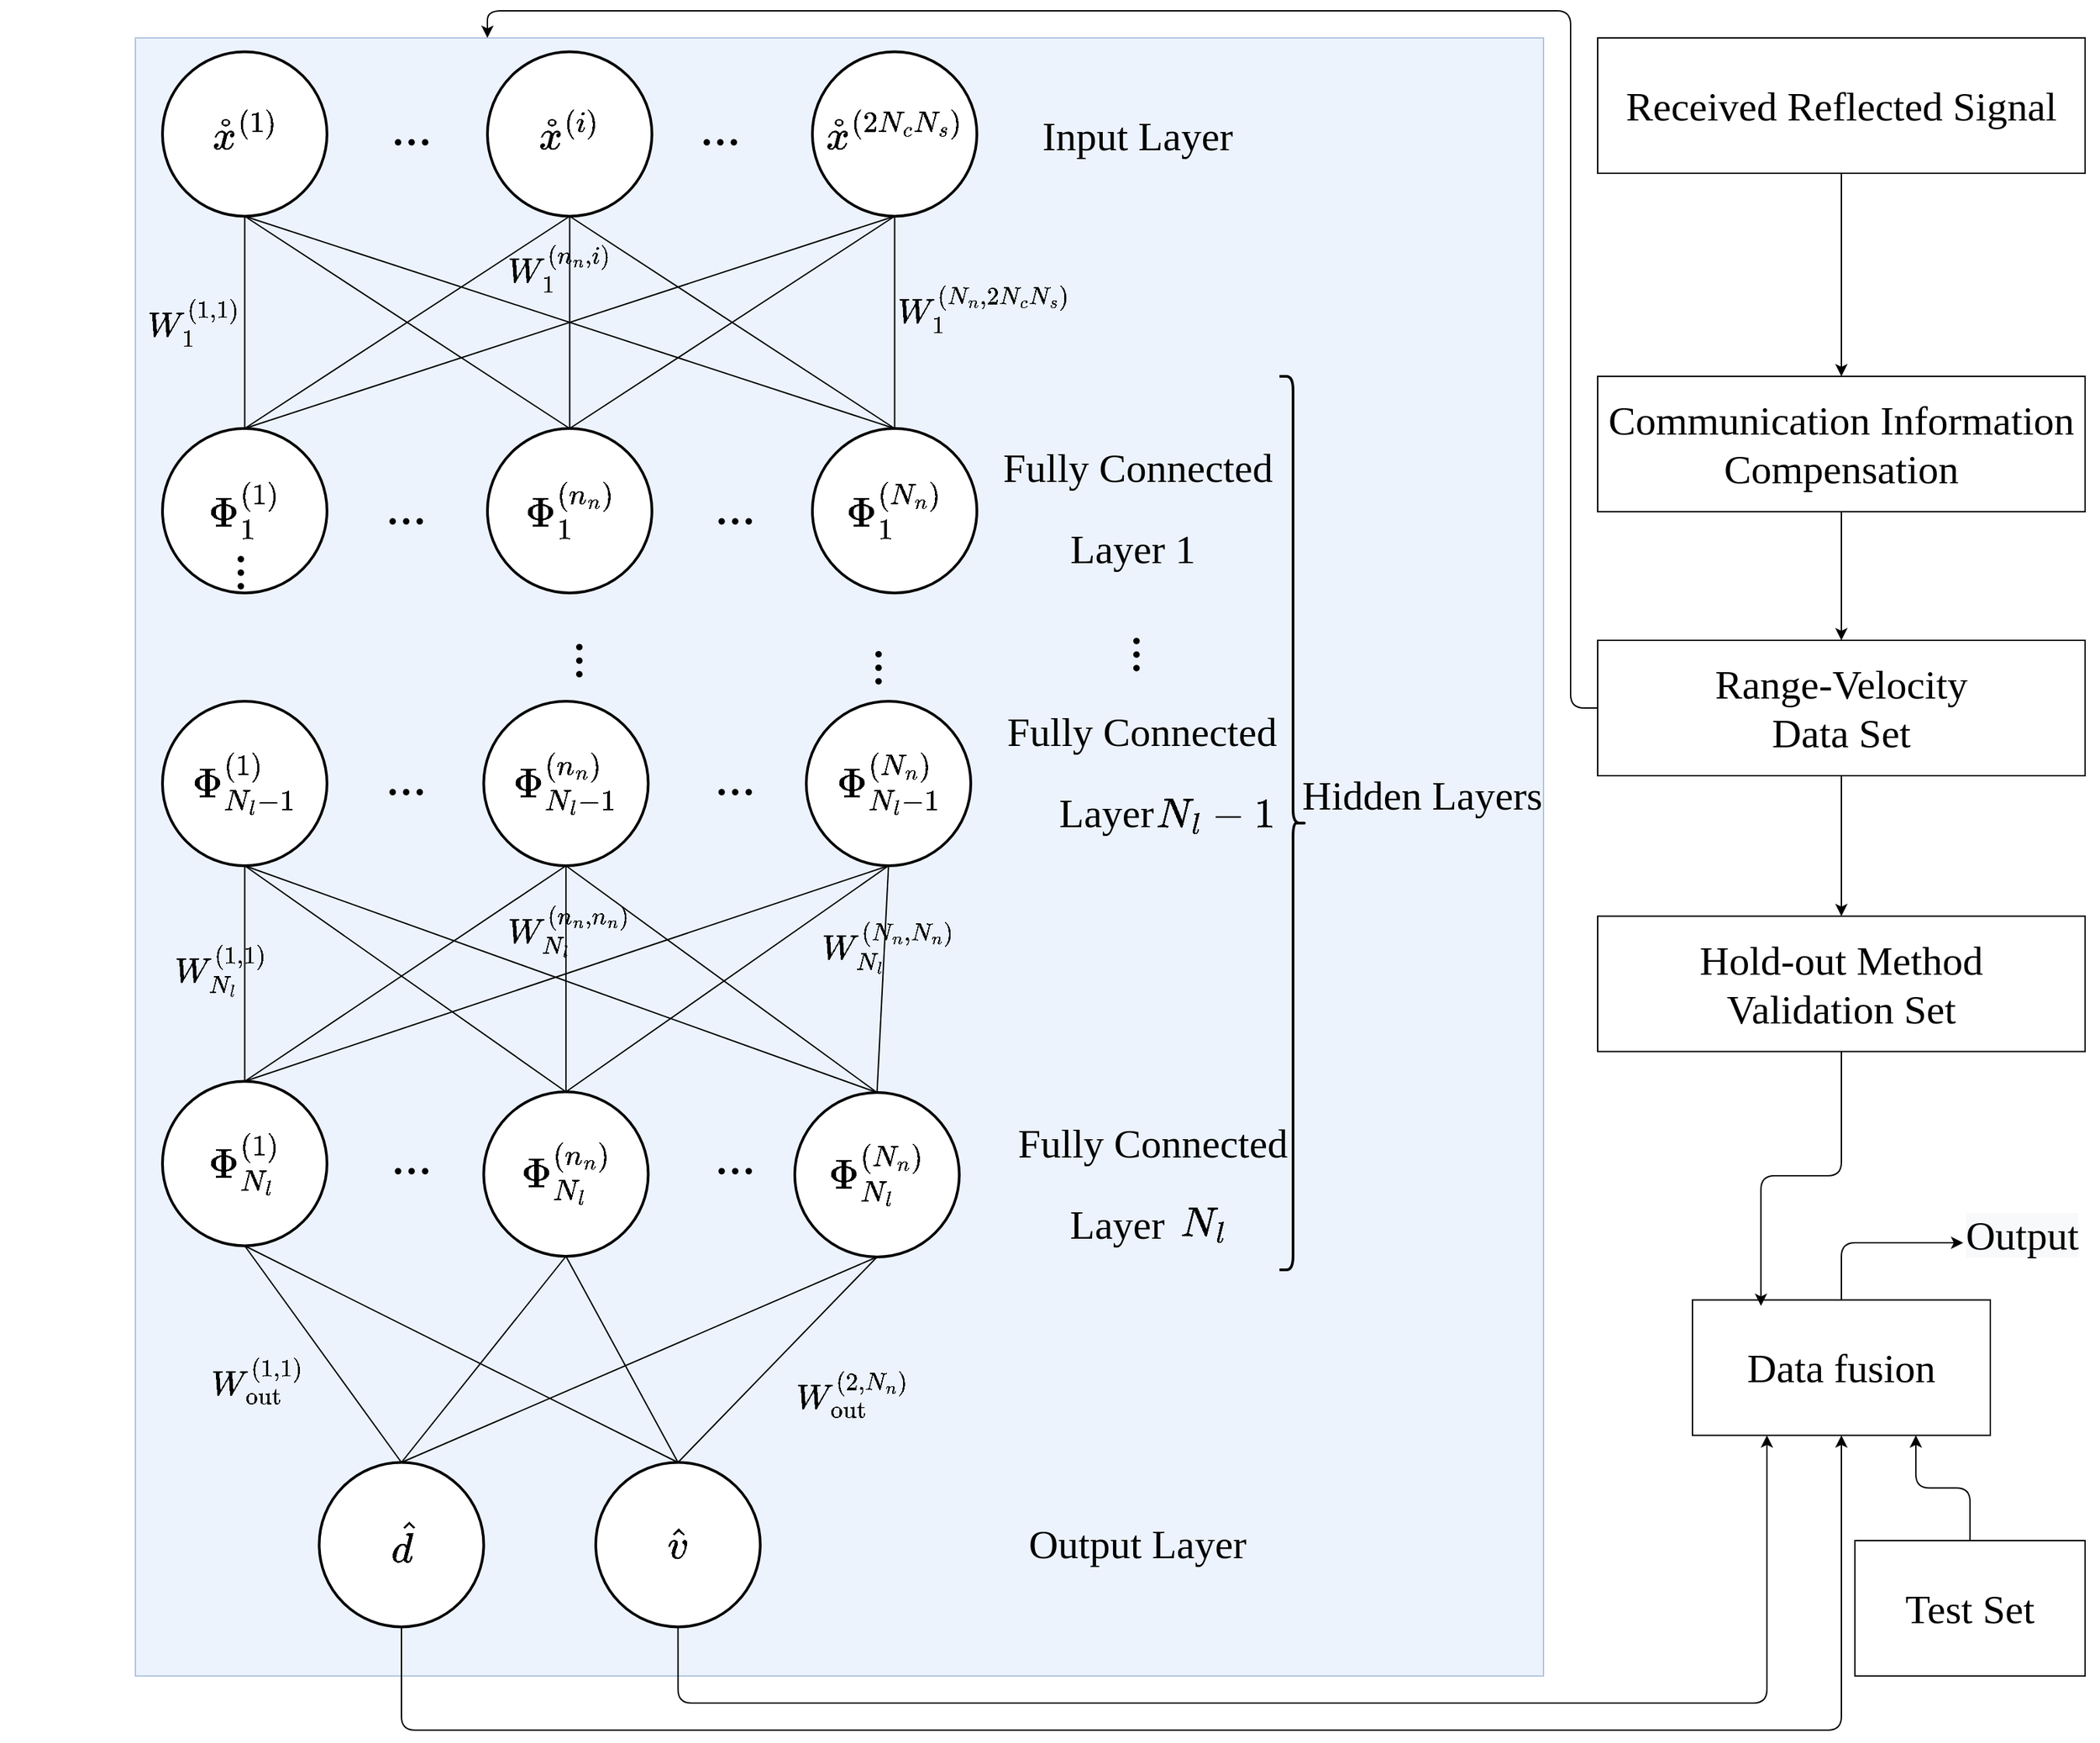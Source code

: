 <mxfile version="20.8.21" type="github"><diagram id="Nr91gBnzZNPVa7OQCYuw" name="第 1 页"><mxGraphModel dx="2608" dy="576" grid="1" gridSize="10" guides="1" tooltips="1" connect="1" arrows="1" fold="1" page="1" pageScale="1" pageWidth="827" pageHeight="1169" math="1" shadow="0"><root><mxCell id="0"/><mxCell id="1" parent="0"/><mxCell id="OwIFoiRJL9QfCj11o62w-57" value="" style="rounded=0;whiteSpace=wrap;html=1;fontFamily=Times New Roman;fontSize=30;fillColor=#dae8fc;strokeColor=#6c8ebf;opacity=50;" parent="1" vertex="1"><mxGeometry x="-960" y="390" width="1040" height="1210" as="geometry"/></mxCell><mxCell id="M2UcmTgwvu7eOfn9CfLt-80" style="edgeStyle=orthogonalEdgeStyle;rounded=1;orthogonalLoop=1;jettySize=auto;html=1;exitX=0.5;exitY=1;exitDx=0;exitDy=0;entryX=0.5;entryY=0;entryDx=0;entryDy=0;fontFamily=Times New Roman;fontSize=30;endArrow=classic;endFill=1;" parent="1" source="OwIFoiRJL9QfCj11o62w-5" target="OwIFoiRJL9QfCj11o62w-6" edge="1"><mxGeometry relative="1" as="geometry"/></mxCell><mxCell id="OwIFoiRJL9QfCj11o62w-5" value="&lt;font style=&quot;font-size: 30px;&quot;&gt;Received Reflected Signal&lt;/font&gt;" style="rounded=0;whiteSpace=wrap;html=1;fontFamily=Times New Roman;fontSize=24;" parent="1" vertex="1"><mxGeometry x="120" y="390" width="360" height="100" as="geometry"/></mxCell><mxCell id="M2UcmTgwvu7eOfn9CfLt-79" style="edgeStyle=orthogonalEdgeStyle;rounded=1;orthogonalLoop=1;jettySize=auto;html=1;exitX=0.5;exitY=1;exitDx=0;exitDy=0;entryX=0.5;entryY=0;entryDx=0;entryDy=0;fontFamily=Times New Roman;fontSize=30;endArrow=classic;endFill=1;" parent="1" source="OwIFoiRJL9QfCj11o62w-6" target="OwIFoiRJL9QfCj11o62w-74" edge="1"><mxGeometry relative="1" as="geometry"/></mxCell><mxCell id="OwIFoiRJL9QfCj11o62w-6" value="&lt;font style=&quot;font-size: 30px;&quot;&gt;Communication Information Compensation&lt;/font&gt;" style="rounded=0;whiteSpace=wrap;html=1;fontFamily=Times New Roman;fontSize=24;" parent="1" vertex="1"><mxGeometry x="120" y="640" width="360" height="100" as="geometry"/></mxCell><mxCell id="M2UcmTgwvu7eOfn9CfLt-77" style="edgeStyle=orthogonalEdgeStyle;rounded=1;orthogonalLoop=1;jettySize=auto;html=1;exitX=0.5;exitY=0;exitDx=0;exitDy=0;entryX=0;entryY=0.5;entryDx=0;entryDy=0;fontFamily=Times New Roman;fontSize=30;endArrow=classic;endFill=1;" parent="1" source="OwIFoiRJL9QfCj11o62w-9" target="M2UcmTgwvu7eOfn9CfLt-67" edge="1"><mxGeometry relative="1" as="geometry"/></mxCell><mxCell id="OwIFoiRJL9QfCj11o62w-9" value="&lt;font style=&quot;font-size: 30px;&quot;&gt;Data fusion&lt;/font&gt;" style="rounded=0;whiteSpace=wrap;html=1;fontFamily=Times New Roman;fontSize=24;" parent="1" vertex="1"><mxGeometry x="190" y="1322.25" width="220" height="100" as="geometry"/></mxCell><mxCell id="OwIFoiRJL9QfCj11o62w-21" value="&lt;font style=&quot;font-size: 40px;&quot;&gt;...&lt;/font&gt;" style="text;html=1;strokeColor=none;fillColor=none;align=center;verticalAlign=middle;whiteSpace=wrap;rounded=0;fontFamily=Times New Roman;fontSize=30;movable=1;resizable=1;rotatable=1;deletable=1;editable=1;connectable=1;" parent="1" vertex="1"><mxGeometry x="-558" y="440" width="60" height="30" as="geometry"/></mxCell><mxCell id="OwIFoiRJL9QfCj11o62w-37" value="&lt;font style=&quot;font-size: 30px;&quot;&gt;Input Layer&amp;nbsp;&lt;/font&gt;" style="text;html=1;strokeColor=none;fillColor=none;align=center;verticalAlign=middle;whiteSpace=wrap;rounded=0;fontFamily=Times New Roman;fontSize=50;" parent="1" vertex="1"><mxGeometry x="-356.5" y="440" width="280" height="30" as="geometry"/></mxCell><mxCell id="M2UcmTgwvu7eOfn9CfLt-72" style="edgeStyle=none;rounded=0;orthogonalLoop=1;jettySize=auto;html=1;exitX=0.5;exitY=1;exitDx=0;exitDy=0;entryX=0.5;entryY=0;entryDx=0;entryDy=0;fontFamily=Times New Roman;fontSize=30;endArrow=classic;endFill=1;" parent="1" source="OwIFoiRJL9QfCj11o62w-74" target="OwIFoiRJL9QfCj11o62w-76" edge="1"><mxGeometry relative="1" as="geometry"/></mxCell><mxCell id="M2UcmTgwvu7eOfn9CfLt-78" style="edgeStyle=orthogonalEdgeStyle;rounded=1;orthogonalLoop=1;jettySize=auto;html=1;exitX=0;exitY=0.5;exitDx=0;exitDy=0;entryX=0.25;entryY=0;entryDx=0;entryDy=0;fontFamily=Times New Roman;fontSize=30;endArrow=classic;endFill=1;" parent="1" source="OwIFoiRJL9QfCj11o62w-74" target="OwIFoiRJL9QfCj11o62w-57" edge="1"><mxGeometry relative="1" as="geometry"/></mxCell><mxCell id="OwIFoiRJL9QfCj11o62w-74" value="&lt;font style=&quot;font-size: 30px;&quot;&gt;Range-Velocity &lt;br&gt;Data Set&lt;/font&gt;" style="rounded=0;whiteSpace=wrap;html=1;fontFamily=Times New Roman;fontSize=24;" parent="1" vertex="1"><mxGeometry x="120" y="835" width="360" height="100" as="geometry"/></mxCell><mxCell id="M2UcmTgwvu7eOfn9CfLt-76" style="edgeStyle=orthogonalEdgeStyle;rounded=1;orthogonalLoop=1;jettySize=auto;html=1;exitX=0.5;exitY=1;exitDx=0;exitDy=0;entryX=0.23;entryY=0.044;entryDx=0;entryDy=0;entryPerimeter=0;fontFamily=Times New Roman;fontSize=30;endArrow=classic;endFill=1;" parent="1" source="OwIFoiRJL9QfCj11o62w-76" target="OwIFoiRJL9QfCj11o62w-9" edge="1"><mxGeometry relative="1" as="geometry"/></mxCell><mxCell id="OwIFoiRJL9QfCj11o62w-76" value="&lt;font style=&quot;font-size: 30px;&quot;&gt;Hold-out Method&lt;br&gt;Validation Set&lt;/font&gt;" style="rounded=0;whiteSpace=wrap;html=1;fontFamily=Times New Roman;fontSize=24;" parent="1" vertex="1"><mxGeometry x="120" y="1038.75" width="360" height="100" as="geometry"/></mxCell><mxCell id="M2UcmTgwvu7eOfn9CfLt-81" style="edgeStyle=orthogonalEdgeStyle;rounded=1;orthogonalLoop=1;jettySize=auto;html=1;exitX=0.5;exitY=0;exitDx=0;exitDy=0;fontFamily=Times New Roman;fontSize=30;endArrow=classic;endFill=1;entryX=0.75;entryY=1;entryDx=0;entryDy=0;" parent="1" source="OwIFoiRJL9QfCj11o62w-77" target="OwIFoiRJL9QfCj11o62w-9" edge="1"><mxGeometry relative="1" as="geometry"><mxPoint x="280" y="1180" as="targetPoint"/></mxGeometry></mxCell><mxCell id="OwIFoiRJL9QfCj11o62w-77" value="&lt;font style=&quot;font-size: 30px;&quot;&gt;Test Set&lt;/font&gt;" style="rounded=0;whiteSpace=wrap;html=1;fontFamily=Times New Roman;fontSize=24;" parent="1" vertex="1"><mxGeometry x="310" y="1500" width="170" height="100" as="geometry"/></mxCell><mxCell id="M2UcmTgwvu7eOfn9CfLt-47" style="edgeStyle=none;rounded=0;orthogonalLoop=1;jettySize=auto;html=1;exitX=0.5;exitY=1;exitDx=0;exitDy=0;entryX=0.5;entryY=0;entryDx=0;entryDy=0;fontSize=40;endArrow=none;endFill=0;movable=0;resizable=0;rotatable=0;deletable=0;editable=0;connectable=0;" parent="1" source="M2UcmTgwvu7eOfn9CfLt-4" target="M2UcmTgwvu7eOfn9CfLt-13" edge="1"><mxGeometry relative="1" as="geometry"/></mxCell><mxCell id="M2UcmTgwvu7eOfn9CfLt-48" style="edgeStyle=none;rounded=0;orthogonalLoop=1;jettySize=auto;html=1;exitX=0.5;exitY=1;exitDx=0;exitDy=0;entryX=0.5;entryY=0;entryDx=0;entryDy=0;fontSize=40;endArrow=none;endFill=0;movable=0;resizable=0;rotatable=0;deletable=0;editable=0;connectable=0;" parent="1" source="M2UcmTgwvu7eOfn9CfLt-4" target="M2UcmTgwvu7eOfn9CfLt-14" edge="1"><mxGeometry relative="1" as="geometry"/></mxCell><mxCell id="M2UcmTgwvu7eOfn9CfLt-49" style="edgeStyle=none;rounded=0;orthogonalLoop=1;jettySize=auto;html=1;exitX=0.5;exitY=1;exitDx=0;exitDy=0;entryX=0.5;entryY=0;entryDx=0;entryDy=0;fontSize=40;endArrow=none;endFill=0;movable=0;resizable=0;rotatable=0;deletable=0;editable=0;connectable=0;" parent="1" source="M2UcmTgwvu7eOfn9CfLt-4" target="M2UcmTgwvu7eOfn9CfLt-15" edge="1"><mxGeometry relative="1" as="geometry"/></mxCell><mxCell id="M2UcmTgwvu7eOfn9CfLt-4" value="&lt;span style=&quot;font-family: &amp;quot;Times New Roman&amp;quot;; font-size: 30px;&quot;&gt;$$\mathring{x}^{(2N_cN_s)}$$&lt;/span&gt;" style="ellipse;whiteSpace=wrap;html=1;aspect=fixed;strokeWidth=2;" parent="1" vertex="1"><mxGeometry x="-460" y="400.25" width="121.5" height="121.5" as="geometry"/></mxCell><mxCell id="M2UcmTgwvu7eOfn9CfLt-44" style="edgeStyle=none;rounded=0;orthogonalLoop=1;jettySize=auto;html=1;exitX=0.5;exitY=1;exitDx=0;exitDy=0;entryX=0.5;entryY=0;entryDx=0;entryDy=0;fontSize=40;endArrow=none;endFill=0;movable=0;resizable=0;rotatable=0;deletable=0;editable=0;connectable=0;" parent="1" source="M2UcmTgwvu7eOfn9CfLt-5" target="M2UcmTgwvu7eOfn9CfLt-13" edge="1"><mxGeometry relative="1" as="geometry"/></mxCell><mxCell id="M2UcmTgwvu7eOfn9CfLt-45" style="edgeStyle=none;rounded=0;orthogonalLoop=1;jettySize=auto;html=1;exitX=0.5;exitY=1;exitDx=0;exitDy=0;entryX=0.5;entryY=0;entryDx=0;entryDy=0;fontSize=40;endArrow=none;endFill=0;movable=0;resizable=0;rotatable=0;deletable=0;editable=0;connectable=0;" parent="1" source="M2UcmTgwvu7eOfn9CfLt-5" target="M2UcmTgwvu7eOfn9CfLt-14" edge="1"><mxGeometry relative="1" as="geometry"/></mxCell><mxCell id="M2UcmTgwvu7eOfn9CfLt-46" style="edgeStyle=none;rounded=0;orthogonalLoop=1;jettySize=auto;html=1;exitX=0.5;exitY=1;exitDx=0;exitDy=0;entryX=0.5;entryY=0;entryDx=0;entryDy=0;fontSize=40;endArrow=none;endFill=0;movable=0;resizable=0;rotatable=0;deletable=0;editable=0;connectable=0;" parent="1" source="M2UcmTgwvu7eOfn9CfLt-5" target="M2UcmTgwvu7eOfn9CfLt-15" edge="1"><mxGeometry relative="1" as="geometry"/></mxCell><mxCell id="M2UcmTgwvu7eOfn9CfLt-5" value="&lt;span style=&quot;font-family: &amp;quot;Times New Roman&amp;quot;; font-size: 30px;&quot;&gt;$$\mathring{x}^{(i)}$$&lt;/span&gt;" style="ellipse;whiteSpace=wrap;html=1;aspect=fixed;strokeWidth=2;" parent="1" vertex="1"><mxGeometry x="-700" y="400.25" width="121.5" height="121.5" as="geometry"/></mxCell><mxCell id="M2UcmTgwvu7eOfn9CfLt-38" style="edgeStyle=none;rounded=0;orthogonalLoop=1;jettySize=auto;html=1;exitX=0.5;exitY=1;exitDx=0;exitDy=0;entryX=0.5;entryY=0;entryDx=0;entryDy=0;fontSize=40;endArrow=none;endFill=0;movable=0;resizable=0;rotatable=0;deletable=0;editable=0;connectable=0;" parent="1" source="M2UcmTgwvu7eOfn9CfLt-9" target="M2UcmTgwvu7eOfn9CfLt-13" edge="1"><mxGeometry relative="1" as="geometry"/></mxCell><mxCell id="M2UcmTgwvu7eOfn9CfLt-39" style="edgeStyle=none;rounded=0;orthogonalLoop=1;jettySize=auto;html=1;exitX=0.5;exitY=1;exitDx=0;exitDy=0;entryX=0.5;entryY=0;entryDx=0;entryDy=0;fontSize=40;endArrow=none;endFill=0;movable=0;resizable=0;rotatable=0;deletable=0;editable=0;connectable=0;" parent="1" source="M2UcmTgwvu7eOfn9CfLt-9" target="M2UcmTgwvu7eOfn9CfLt-14" edge="1"><mxGeometry relative="1" as="geometry"/></mxCell><mxCell id="M2UcmTgwvu7eOfn9CfLt-40" style="edgeStyle=none;rounded=0;orthogonalLoop=1;jettySize=auto;html=1;exitX=0.5;exitY=1;exitDx=0;exitDy=0;entryX=0.5;entryY=0;entryDx=0;entryDy=0;fontSize=40;endArrow=none;endFill=0;movable=0;resizable=0;rotatable=0;deletable=0;editable=0;connectable=0;" parent="1" source="M2UcmTgwvu7eOfn9CfLt-9" target="M2UcmTgwvu7eOfn9CfLt-15" edge="1"><mxGeometry relative="1" as="geometry"/></mxCell><mxCell id="M2UcmTgwvu7eOfn9CfLt-9" value="&lt;span style=&quot;font-family: &amp;quot;Times New Roman&amp;quot;; font-size: 30px;&quot;&gt;$$\mathring{x}^{(1)}$$&lt;/span&gt;" style="ellipse;whiteSpace=wrap;html=1;aspect=fixed;strokeWidth=2;" parent="1" vertex="1"><mxGeometry x="-940" y="400.25" width="121.5" height="121.5" as="geometry"/></mxCell><mxCell id="M2UcmTgwvu7eOfn9CfLt-11" value="&lt;font style=&quot;font-size: 40px;&quot;&gt;...&lt;/font&gt;" style="text;html=1;strokeColor=none;fillColor=none;align=center;verticalAlign=middle;whiteSpace=wrap;rounded=0;fontFamily=Times New Roman;fontSize=30;movable=1;resizable=1;rotatable=1;deletable=1;editable=1;connectable=1;" parent="1" vertex="1"><mxGeometry x="-786.5" y="440" width="60" height="30" as="geometry"/></mxCell><mxCell id="M2UcmTgwvu7eOfn9CfLt-13" value="&lt;span style=&quot;font-family: &amp;quot;Times New Roman&amp;quot;; font-size: 30px;&quot;&gt;$${\Phi}_{1}^{(1)}$$&lt;/span&gt;" style="ellipse;whiteSpace=wrap;html=1;aspect=fixed;strokeWidth=2;" parent="1" vertex="1"><mxGeometry x="-940" y="678.5" width="121.5" height="121.5" as="geometry"/></mxCell><mxCell id="M2UcmTgwvu7eOfn9CfLt-14" value="&lt;span style=&quot;font-family: &amp;quot;Times New Roman&amp;quot;; font-size: 30px;&quot;&gt;$${\Phi}_{1}^{(n_n)}$$&lt;/span&gt;" style="ellipse;whiteSpace=wrap;html=1;aspect=fixed;strokeWidth=2;" parent="1" vertex="1"><mxGeometry x="-700" y="678.5" width="121.5" height="121.5" as="geometry"/></mxCell><mxCell id="M2UcmTgwvu7eOfn9CfLt-15" value="&lt;span style=&quot;font-family: &amp;quot;Times New Roman&amp;quot;; font-size: 30px;&quot;&gt;$${\Phi}_{1}^{(N_n)}$$&lt;/span&gt;" style="ellipse;whiteSpace=wrap;html=1;aspect=fixed;strokeWidth=2;" parent="1" vertex="1"><mxGeometry x="-460" y="678.5" width="121.5" height="121.5" as="geometry"/></mxCell><mxCell id="M2UcmTgwvu7eOfn9CfLt-16" value="&lt;font style=&quot;font-size: 40px;&quot;&gt;...&lt;/font&gt;" style="text;html=1;strokeColor=none;fillColor=none;align=center;verticalAlign=middle;whiteSpace=wrap;rounded=0;fontFamily=Times New Roman;fontSize=30;movable=1;resizable=1;rotatable=1;deletable=1;editable=1;connectable=1;" parent="1" vertex="1"><mxGeometry x="-547.25" y="720" width="60" height="30" as="geometry"/></mxCell><mxCell id="M2UcmTgwvu7eOfn9CfLt-59" style="edgeStyle=none;rounded=0;orthogonalLoop=1;jettySize=auto;html=1;exitX=0.5;exitY=1;exitDx=0;exitDy=0;entryX=0.5;entryY=0;entryDx=0;entryDy=0;fontSize=40;endArrow=none;endFill=0;movable=0;resizable=0;rotatable=0;deletable=0;editable=0;connectable=0;" parent="1" source="M2UcmTgwvu7eOfn9CfLt-22" target="XeoROwiILn2AdARiK8tl-6" edge="1"><mxGeometry relative="1" as="geometry"><mxPoint x="-879.25" y="1100" as="targetPoint"/></mxGeometry></mxCell><mxCell id="XeoROwiILn2AdARiK8tl-16" style="edgeStyle=none;rounded=0;orthogonalLoop=1;jettySize=auto;html=1;exitX=0.5;exitY=1;exitDx=0;exitDy=0;entryX=0.5;entryY=0;entryDx=0;entryDy=0;endArrow=none;endFill=0;movable=0;resizable=0;rotatable=0;deletable=0;editable=0;connectable=0;" parent="1" source="M2UcmTgwvu7eOfn9CfLt-22" target="XeoROwiILn2AdARiK8tl-5" edge="1"><mxGeometry relative="1" as="geometry"><mxPoint x="-749.25" y="1100" as="targetPoint"/></mxGeometry></mxCell><mxCell id="M2UcmTgwvu7eOfn9CfLt-22" value="&lt;span style=&quot;font-family: &amp;quot;Times New Roman&amp;quot;; font-size: 30px;&quot;&gt;$${\Phi}_{N_l}^{(1)}$$&lt;/span&gt;" style="ellipse;whiteSpace=wrap;html=1;aspect=fixed;strokeWidth=2;" parent="1" vertex="1"><mxGeometry x="-940" y="1160.75" width="121.5" height="121.5" as="geometry"/></mxCell><mxCell id="M2UcmTgwvu7eOfn9CfLt-60" style="edgeStyle=none;rounded=0;orthogonalLoop=1;jettySize=auto;html=1;exitX=0.5;exitY=1;exitDx=0;exitDy=0;fontSize=40;endArrow=none;endFill=0;entryX=0.5;entryY=0;entryDx=0;entryDy=0;movable=0;resizable=0;rotatable=0;deletable=0;editable=0;connectable=0;" parent="1" source="M2UcmTgwvu7eOfn9CfLt-23" target="XeoROwiILn2AdARiK8tl-5" edge="1"><mxGeometry relative="1" as="geometry"><mxPoint x="-879.25" y="1100" as="targetPoint"/></mxGeometry></mxCell><mxCell id="XeoROwiILn2AdARiK8tl-19" style="edgeStyle=none;rounded=0;orthogonalLoop=1;jettySize=auto;html=1;exitX=0.5;exitY=1;exitDx=0;exitDy=0;entryX=0.5;entryY=0;entryDx=0;entryDy=0;endArrow=none;endFill=0;movable=0;resizable=0;rotatable=0;deletable=0;editable=0;connectable=0;" parent="1" source="M2UcmTgwvu7eOfn9CfLt-23" target="XeoROwiILn2AdARiK8tl-6" edge="1"><mxGeometry relative="1" as="geometry"><mxPoint x="-749.25" y="1100" as="targetPoint"/></mxGeometry></mxCell><mxCell id="M2UcmTgwvu7eOfn9CfLt-23" value="&lt;span style=&quot;font-family: &amp;quot;Times New Roman&amp;quot;; font-size: 30px;&quot;&gt;$${\Phi}_{N_l}^{(n_n)}$$&lt;/span&gt;" style="ellipse;whiteSpace=wrap;html=1;aspect=fixed;strokeWidth=2;" parent="1" vertex="1"><mxGeometry x="-702.75" y="1168.5" width="121.5" height="121.5" as="geometry"/></mxCell><mxCell id="M2UcmTgwvu7eOfn9CfLt-61" style="edgeStyle=none;rounded=0;orthogonalLoop=1;jettySize=auto;html=1;exitX=0.5;exitY=1;exitDx=0;exitDy=0;fontSize=40;endArrow=none;endFill=0;entryX=0.5;entryY=0;entryDx=0;entryDy=0;movable=0;resizable=0;rotatable=0;deletable=0;editable=0;connectable=0;" parent="1" source="M2UcmTgwvu7eOfn9CfLt-24" target="XeoROwiILn2AdARiK8tl-5" edge="1"><mxGeometry relative="1" as="geometry"><mxPoint x="-879.25" y="1100" as="targetPoint"/></mxGeometry></mxCell><mxCell id="XeoROwiILn2AdARiK8tl-20" style="edgeStyle=none;rounded=0;orthogonalLoop=1;jettySize=auto;html=1;exitX=0.5;exitY=1;exitDx=0;exitDy=0;entryX=0.5;entryY=0;entryDx=0;entryDy=0;endArrow=none;endFill=0;movable=0;resizable=0;rotatable=0;deletable=0;editable=0;connectable=0;" parent="1" source="M2UcmTgwvu7eOfn9CfLt-24" target="XeoROwiILn2AdARiK8tl-6" edge="1"><mxGeometry relative="1" as="geometry"><mxPoint x="-749.25" y="1100" as="targetPoint"/></mxGeometry></mxCell><mxCell id="M2UcmTgwvu7eOfn9CfLt-24" value="&lt;span style=&quot;font-family: &amp;quot;Times New Roman&amp;quot;; font-size: 30px;&quot;&gt;$${\Phi}_{N_l}^{(N_n)}$$&lt;/span&gt;" style="ellipse;whiteSpace=wrap;html=1;aspect=fixed;strokeWidth=2;" parent="1" vertex="1"><mxGeometry x="-473" y="1169" width="121.5" height="121.5" as="geometry"/></mxCell><mxCell id="M2UcmTgwvu7eOfn9CfLt-25" value="&lt;font style=&quot;font-size: 40px;&quot;&gt;...&lt;/font&gt;" style="text;html=1;strokeColor=none;fillColor=none;align=center;verticalAlign=middle;whiteSpace=wrap;rounded=0;fontFamily=Times New Roman;fontSize=30;movable=1;resizable=1;rotatable=1;deletable=1;editable=1;connectable=1;" parent="1" vertex="1"><mxGeometry x="-547.25" y="920" width="60" height="30" as="geometry"/></mxCell><mxCell id="M2UcmTgwvu7eOfn9CfLt-26" value="&lt;font style=&quot;font-size: 40px;&quot;&gt;...&lt;/font&gt;" style="text;html=1;strokeColor=none;fillColor=none;align=center;verticalAlign=middle;whiteSpace=wrap;rounded=0;fontFamily=Times New Roman;fontSize=30;movable=1;resizable=1;rotatable=1;deletable=1;editable=1;connectable=1;" parent="1" vertex="1"><mxGeometry x="-790" y="920" width="60" height="30" as="geometry"/></mxCell><mxCell id="M2UcmTgwvu7eOfn9CfLt-27" value="&lt;font style=&quot;font-size: 40px;&quot;&gt;...&lt;/font&gt;" style="text;html=1;strokeColor=none;fillColor=none;align=center;verticalAlign=middle;whiteSpace=wrap;rounded=0;fontFamily=Times New Roman;fontSize=30;movable=1;resizable=1;rotatable=1;deletable=1;editable=1;connectable=1;rotation=90;" parent="1" vertex="1"><mxGeometry x="-900" y="770" width="60" height="30" as="geometry"/></mxCell><mxCell id="M2UcmTgwvu7eOfn9CfLt-29" value="&lt;font style=&quot;font-size: 40px;&quot;&gt;...&lt;/font&gt;" style="text;html=1;strokeColor=none;fillColor=none;align=center;verticalAlign=middle;whiteSpace=wrap;rounded=0;fontFamily=Times New Roman;fontSize=30;movable=1;resizable=1;rotatable=1;deletable=1;editable=1;connectable=1;rotation=90;" parent="1" vertex="1"><mxGeometry x="-650" y="835" width="60" height="30" as="geometry"/></mxCell><mxCell id="M2UcmTgwvu7eOfn9CfLt-30" value="&lt;font style=&quot;font-size: 40px;&quot;&gt;...&lt;/font&gt;" style="text;html=1;strokeColor=none;fillColor=none;align=center;verticalAlign=middle;whiteSpace=wrap;rounded=0;fontFamily=Times New Roman;fontSize=30;movable=1;resizable=1;rotatable=1;deletable=1;editable=1;connectable=1;rotation=90;" parent="1" vertex="1"><mxGeometry x="-429.25" y="840" width="60" height="30" as="geometry"/></mxCell><mxCell id="M2UcmTgwvu7eOfn9CfLt-67" value="&lt;span style=&quot;color: rgb(0, 0, 0); font-family: &amp;quot;Times New Roman&amp;quot;; font-style: normal; font-variant-ligatures: normal; font-variant-caps: normal; font-weight: 400; letter-spacing: normal; orphans: 2; text-align: center; text-indent: 0px; text-transform: none; widows: 2; word-spacing: 0px; -webkit-text-stroke-width: 0px; background-color: rgb(248, 249, 250); text-decoration-thickness: initial; text-decoration-style: initial; text-decoration-color: initial; float: none; display: inline !important;&quot;&gt;&lt;font style=&quot;font-size: 30px;&quot;&gt;Output&lt;/font&gt;&lt;/span&gt;" style="text;whiteSpace=wrap;html=1;fontSize=30;fontFamily=Times New Roman;" parent="1" vertex="1"><mxGeometry x="390" y="1250" width="100" height="60" as="geometry"/></mxCell><mxCell id="7U1tbbjrAaeNdRE5ZruC-3" style="edgeStyle=orthogonalEdgeStyle;rounded=0;orthogonalLoop=1;jettySize=auto;html=1;exitX=0.5;exitY=1;exitDx=0;exitDy=0;" parent="1" edge="1"><mxGeometry relative="1" as="geometry"><mxPoint x="-183" y="877.5" as="sourcePoint"/><mxPoint x="-183" y="877.5" as="targetPoint"/></mxGeometry></mxCell><mxCell id="7U1tbbjrAaeNdRE5ZruC-4" value="&lt;font style=&quot;font-size: 40px;&quot;&gt;...&lt;/font&gt;" style="text;html=1;strokeColor=none;fillColor=none;align=center;verticalAlign=middle;whiteSpace=wrap;rounded=0;fontFamily=Times New Roman;fontSize=30;movable=1;resizable=1;rotatable=1;deletable=1;editable=1;connectable=1;rotation=90;" parent="1" vertex="1"><mxGeometry x="-238.5" y="830" width="60" height="30" as="geometry"/></mxCell><mxCell id="t0eo6kWqra9Wq7suAkri-11" value="&lt;font style=&quot;font-size: 30px;&quot;&gt;Fully Connected &lt;br&gt;Layer 1&amp;nbsp;&lt;/font&gt;" style="text;html=1;strokeColor=none;fillColor=none;align=center;verticalAlign=middle;whiteSpace=wrap;rounded=0;fontFamily=Times New Roman;fontSize=50;" parent="1" vertex="1"><mxGeometry x="-363.5" y="670" width="287" height="120" as="geometry"/></mxCell><mxCell id="t0eo6kWqra9Wq7suAkri-14" value="&lt;font style=&quot;font-size: 30px;&quot;&gt;Fully Connected &lt;br&gt;Layer&amp;nbsp; &amp;nbsp; &amp;nbsp; &amp;nbsp;&lt;/font&gt;" style="text;html=1;strokeColor=none;fillColor=none;align=center;verticalAlign=middle;whiteSpace=wrap;rounded=0;fontFamily=Times New Roman;fontSize=50;" parent="1" vertex="1"><mxGeometry x="-360" y="865" width="287" height="120" as="geometry"/></mxCell><mxCell id="t0eo6kWqra9Wq7suAkri-16" value="&lt;span style=&quot;color: rgb(0, 0, 0); font-family: &amp;quot;Times New Roman&amp;quot;; font-size: 30px; font-style: normal; font-variant-ligatures: normal; font-variant-caps: normal; font-weight: 400; letter-spacing: normal; orphans: 2; text-align: center; text-indent: 0px; text-transform: none; widows: 2; word-spacing: 0px; -webkit-text-stroke-width: 0px; background-color: rgb(248, 249, 250); text-decoration-thickness: initial; text-decoration-style: initial; text-decoration-color: initial; float: none; display: inline !important;&quot;&gt;$$N_l-1$$&lt;/span&gt;" style="text;whiteSpace=wrap;html=1;" parent="1" vertex="1"><mxGeometry x="-208" y="907.75" width="140" height="60" as="geometry"/></mxCell><mxCell id="t0eo6kWqra9Wq7suAkri-18" value="&lt;font style=&quot;font-size: 25px;&quot;&gt;$${W}^{(1,1)}_1$$&lt;/font&gt;" style="text;html=1;strokeColor=none;fillColor=none;align=center;verticalAlign=middle;whiteSpace=wrap;rounded=0;fontFamily=Times New Roman;fontSize=50;" parent="1" vertex="1"><mxGeometry x="-1060" y="540" width="287" height="120" as="geometry"/></mxCell><mxCell id="9kBTfamFrcmiBGK9SLYu-13" style="edgeStyle=orthogonalEdgeStyle;rounded=1;orthogonalLoop=1;jettySize=auto;html=1;exitX=0.5;exitY=1;exitDx=0;exitDy=0;entryX=0.5;entryY=1;entryDx=0;entryDy=0;" parent="1" source="XeoROwiILn2AdARiK8tl-6" target="OwIFoiRJL9QfCj11o62w-9" edge="1"><mxGeometry relative="1" as="geometry"><Array as="points"><mxPoint x="-764" y="1640"/><mxPoint x="300" y="1640"/></Array></mxGeometry></mxCell><mxCell id="XeoROwiILn2AdARiK8tl-6" value="&lt;span style=&quot;font-family: &amp;quot;Times New Roman&amp;quot;; font-size: 30px;&quot;&gt;$$\hat{d}$$&lt;/span&gt;" style="ellipse;whiteSpace=wrap;html=1;aspect=fixed;strokeWidth=2;" parent="1" vertex="1"><mxGeometry x="-824.25" y="1442.25" width="121.5" height="121.5" as="geometry"/></mxCell><mxCell id="9kBTfamFrcmiBGK9SLYu-12" style="edgeStyle=orthogonalEdgeStyle;rounded=1;orthogonalLoop=1;jettySize=auto;html=1;exitX=0.5;exitY=1;exitDx=0;exitDy=0;entryX=0.25;entryY=1;entryDx=0;entryDy=0;" parent="1" source="XeoROwiILn2AdARiK8tl-5" target="OwIFoiRJL9QfCj11o62w-9" edge="1"><mxGeometry relative="1" as="geometry"><Array as="points"><mxPoint x="-559" y="1620"/><mxPoint x="245" y="1620"/></Array></mxGeometry></mxCell><mxCell id="XeoROwiILn2AdARiK8tl-5" value="&lt;span style=&quot;font-family: &amp;quot;Times New Roman&amp;quot;; font-size: 30px;&quot;&gt;$$\hat{v}$$&lt;/span&gt;" style="ellipse;whiteSpace=wrap;html=1;aspect=fixed;strokeWidth=2;" parent="1" vertex="1"><mxGeometry x="-620" y="1442.25" width="121.5" height="121.5" as="geometry"/></mxCell><mxCell id="XeoROwiILn2AdARiK8tl-13" value="&lt;span style=&quot;font-family: &amp;quot;Times New Roman&amp;quot;; font-size: 30px;&quot;&gt;Output Layer&amp;nbsp;&lt;/span&gt;" style="text;whiteSpace=wrap;html=1;align=center;" parent="1" vertex="1"><mxGeometry x="-381.5" y="1478" width="330" height="50" as="geometry"/></mxCell><mxCell id="XeoROwiILn2AdARiK8tl-14" value="&lt;font style=&quot;font-size: 30px;&quot;&gt;Fully Connected &lt;br&gt;Layer&amp;nbsp; &amp;nbsp; &amp;nbsp; &amp;nbsp;&lt;/font&gt;" style="text;html=1;strokeColor=none;fillColor=none;align=center;verticalAlign=middle;whiteSpace=wrap;rounded=0;fontFamily=Times New Roman;fontSize=50;" parent="1" vertex="1"><mxGeometry x="-352" y="1168.5" width="287" height="120" as="geometry"/></mxCell><mxCell id="XeoROwiILn2AdARiK8tl-15" value="&lt;span style=&quot;color: rgb(0, 0, 0); font-family: &amp;quot;Times New Roman&amp;quot;; font-size: 30px; font-style: normal; font-variant-ligatures: normal; font-variant-caps: normal; font-weight: 400; letter-spacing: normal; orphans: 2; text-align: center; text-indent: 0px; text-transform: none; widows: 2; word-spacing: 0px; -webkit-text-stroke-width: 0px; background-color: rgb(248, 249, 250); text-decoration-thickness: initial; text-decoration-style: initial; text-decoration-color: initial; float: none; display: inline !important;&quot;&gt;$$N_l$$&lt;/span&gt;" style="text;whiteSpace=wrap;html=1;" parent="1" vertex="1"><mxGeometry x="-190" y="1210" width="140" height="60" as="geometry"/></mxCell><mxCell id="XeoROwiILn2AdARiK8tl-31" value="&lt;font style=&quot;font-size: 40px;&quot;&gt;...&lt;/font&gt;" style="text;html=1;strokeColor=none;fillColor=none;align=center;verticalAlign=middle;whiteSpace=wrap;rounded=0;fontFamily=Times New Roman;fontSize=30;movable=1;resizable=1;rotatable=1;deletable=1;editable=1;connectable=1;" parent="1" vertex="1"><mxGeometry x="-790" y="720" width="60" height="30" as="geometry"/></mxCell><mxCell id="XeoROwiILn2AdARiK8tl-33" value="&lt;span style=&quot;font-size: 25px;&quot;&gt;$${W}^{(N_n,2N_cN_s)}_1$$&lt;/span&gt;" style="text;html=1;strokeColor=none;fillColor=none;align=center;verticalAlign=middle;whiteSpace=wrap;rounded=0;fontFamily=Times New Roman;fontSize=50;" parent="1" vertex="1"><mxGeometry x="-477" y="530" width="287" height="120" as="geometry"/></mxCell><mxCell id="XeoROwiILn2AdARiK8tl-34" value="&lt;font style=&quot;font-size: 25px;&quot;&gt;$${W}^{(n_n,i)}_1$$&lt;/font&gt;" style="text;html=1;strokeColor=none;fillColor=none;align=center;verticalAlign=middle;whiteSpace=wrap;rounded=0;fontFamily=Times New Roman;fontSize=50;" parent="1" vertex="1"><mxGeometry x="-790" y="500" width="287" height="120" as="geometry"/></mxCell><mxCell id="XeoROwiILn2AdARiK8tl-37" value="&lt;font style=&quot;font-size: 25px;&quot;&gt;$${W}^{(1,1)}_\text{out}$$&lt;/font&gt;" style="text;html=1;strokeColor=none;fillColor=none;align=center;verticalAlign=middle;whiteSpace=wrap;rounded=0;fontFamily=Times New Roman;fontSize=50;" parent="1" vertex="1"><mxGeometry x="-1013.5" y="1322.25" width="287" height="120" as="geometry"/></mxCell><mxCell id="XeoROwiILn2AdARiK8tl-38" value="&lt;font style=&quot;font-size: 25px;&quot;&gt;$${W}^{(2,N_n)}_\text{out}$$&lt;/font&gt;" style="text;html=1;strokeColor=none;fillColor=none;align=center;verticalAlign=middle;whiteSpace=wrap;rounded=0;fontFamily=Times New Roman;fontSize=50;" parent="1" vertex="1"><mxGeometry x="-574" y="1332.25" width="287" height="120" as="geometry"/></mxCell><mxCell id="XeoROwiILn2AdARiK8tl-40" style="edgeStyle=none;rounded=0;orthogonalLoop=1;jettySize=auto;html=1;exitX=0.5;exitY=1;exitDx=0;exitDy=0;entryX=0.5;entryY=0;entryDx=0;entryDy=0;fontSize=25;endArrow=none;endFill=0;movable=0;resizable=0;rotatable=0;deletable=0;editable=0;connectable=0;" parent="1" source="XeoROwiILn2AdARiK8tl-39" target="M2UcmTgwvu7eOfn9CfLt-22" edge="1"><mxGeometry relative="1" as="geometry"/></mxCell><mxCell id="XeoROwiILn2AdARiK8tl-48" style="edgeStyle=none;rounded=0;orthogonalLoop=1;jettySize=auto;html=1;exitX=0.5;exitY=1;exitDx=0;exitDy=0;fontSize=25;endArrow=none;endFill=0;entryX=0.5;entryY=0;entryDx=0;entryDy=0;movable=0;resizable=0;rotatable=0;deletable=0;editable=0;connectable=0;" parent="1" source="XeoROwiILn2AdARiK8tl-39" target="M2UcmTgwvu7eOfn9CfLt-23" edge="1"><mxGeometry relative="1" as="geometry"><mxPoint x="-640" y="1040" as="targetPoint"/></mxGeometry></mxCell><mxCell id="XeoROwiILn2AdARiK8tl-49" style="edgeStyle=none;rounded=0;orthogonalLoop=1;jettySize=auto;html=1;exitX=0.5;exitY=1;exitDx=0;exitDy=0;entryX=0.5;entryY=0;entryDx=0;entryDy=0;fontSize=25;endArrow=none;endFill=0;movable=0;resizable=0;rotatable=0;deletable=0;editable=0;connectable=0;" parent="1" source="XeoROwiILn2AdARiK8tl-39" target="M2UcmTgwvu7eOfn9CfLt-24" edge="1"><mxGeometry relative="1" as="geometry"/></mxCell><mxCell id="XeoROwiILn2AdARiK8tl-39" value="&lt;span style=&quot;font-family: &amp;quot;Times New Roman&amp;quot;; font-size: 30px;&quot;&gt;$${\Phi}_{N_l-1}^{(1)}$$&lt;/span&gt;" style="ellipse;whiteSpace=wrap;html=1;aspect=fixed;strokeWidth=2;" parent="1" vertex="1"><mxGeometry x="-940" y="880" width="121.5" height="121.5" as="geometry"/></mxCell><mxCell id="XeoROwiILn2AdARiK8tl-43" style="edgeStyle=none;rounded=0;orthogonalLoop=1;jettySize=auto;html=1;exitX=0.5;exitY=1;exitDx=0;exitDy=0;entryX=0.5;entryY=0;entryDx=0;entryDy=0;fontSize=25;endArrow=none;endFill=0;movable=0;resizable=0;rotatable=0;deletable=0;editable=0;connectable=0;" parent="1" source="XeoROwiILn2AdARiK8tl-41" target="M2UcmTgwvu7eOfn9CfLt-23" edge="1"><mxGeometry relative="1" as="geometry"/></mxCell><mxCell id="XeoROwiILn2AdARiK8tl-50" style="edgeStyle=none;rounded=0;orthogonalLoop=1;jettySize=auto;html=1;exitX=0.5;exitY=1;exitDx=0;exitDy=0;fontSize=25;endArrow=none;endFill=0;entryX=0.5;entryY=0;entryDx=0;entryDy=0;movable=0;resizable=0;rotatable=0;deletable=0;editable=0;connectable=0;" parent="1" source="XeoROwiILn2AdARiK8tl-41" target="M2UcmTgwvu7eOfn9CfLt-24" edge="1"><mxGeometry relative="1" as="geometry"><mxPoint x="-890" y="1050" as="targetPoint"/></mxGeometry></mxCell><mxCell id="XeoROwiILn2AdARiK8tl-51" style="edgeStyle=none;rounded=0;orthogonalLoop=1;jettySize=auto;html=1;exitX=0.5;exitY=1;exitDx=0;exitDy=0;entryX=0.5;entryY=0;entryDx=0;entryDy=0;fontSize=25;endArrow=none;endFill=0;movable=0;resizable=0;rotatable=0;deletable=0;editable=0;connectable=0;" parent="1" source="XeoROwiILn2AdARiK8tl-41" target="M2UcmTgwvu7eOfn9CfLt-22" edge="1"><mxGeometry relative="1" as="geometry"/></mxCell><mxCell id="XeoROwiILn2AdARiK8tl-41" value="&lt;span style=&quot;font-family: &amp;quot;Times New Roman&amp;quot;; font-size: 30px;&quot;&gt;$${\Phi}_{N_l-1}^{(n_n)}$$&lt;/span&gt;" style="ellipse;whiteSpace=wrap;html=1;aspect=fixed;strokeWidth=2;" parent="1" vertex="1"><mxGeometry x="-702.75" y="880" width="121.5" height="121.5" as="geometry"/></mxCell><mxCell id="XeoROwiILn2AdARiK8tl-44" style="edgeStyle=none;rounded=0;orthogonalLoop=1;jettySize=auto;html=1;exitX=0.5;exitY=1;exitDx=0;exitDy=0;entryX=0.5;entryY=0;entryDx=0;entryDy=0;fontSize=25;endArrow=none;endFill=0;movable=0;resizable=0;rotatable=0;deletable=0;editable=0;connectable=0;" parent="1" source="XeoROwiILn2AdARiK8tl-42" target="M2UcmTgwvu7eOfn9CfLt-24" edge="1"><mxGeometry relative="1" as="geometry"/></mxCell><mxCell id="XeoROwiILn2AdARiK8tl-52" style="edgeStyle=none;rounded=0;orthogonalLoop=1;jettySize=auto;html=1;exitX=0.5;exitY=1;exitDx=0;exitDy=0;entryX=0.5;entryY=0;entryDx=0;entryDy=0;fontSize=25;endArrow=none;endFill=0;movable=0;resizable=0;rotatable=0;deletable=0;editable=0;connectable=0;" parent="1" source="XeoROwiILn2AdARiK8tl-42" target="M2UcmTgwvu7eOfn9CfLt-22" edge="1"><mxGeometry relative="1" as="geometry"/></mxCell><mxCell id="XeoROwiILn2AdARiK8tl-53" style="edgeStyle=none;rounded=0;orthogonalLoop=1;jettySize=auto;html=1;exitX=0.5;exitY=1;exitDx=0;exitDy=0;entryX=0.5;entryY=0;entryDx=0;entryDy=0;fontSize=25;endArrow=none;endFill=0;movable=0;resizable=0;rotatable=0;deletable=0;editable=0;connectable=0;" parent="1" source="XeoROwiILn2AdARiK8tl-42" target="M2UcmTgwvu7eOfn9CfLt-23" edge="1"><mxGeometry relative="1" as="geometry"/></mxCell><mxCell id="XeoROwiILn2AdARiK8tl-42" value="&lt;span style=&quot;font-family: &amp;quot;Times New Roman&amp;quot;; font-size: 30px;&quot;&gt;$${\Phi}_{N_l-1}^{(N_n)}$$&lt;/span&gt;" style="ellipse;whiteSpace=wrap;html=1;aspect=fixed;strokeWidth=2;" parent="1" vertex="1"><mxGeometry x="-464.5" y="880" width="121.5" height="121.5" as="geometry"/></mxCell><mxCell id="XeoROwiILn2AdARiK8tl-45" value="&lt;font style=&quot;font-size: 25px;&quot;&gt;$${W}^{(1,1)}_{N_l}$$&lt;/font&gt;" style="text;html=1;strokeColor=none;fillColor=none;align=center;verticalAlign=middle;whiteSpace=wrap;rounded=0;fontFamily=Times New Roman;fontSize=50;" parent="1" vertex="1"><mxGeometry x="-1040" y="1018.75" width="287" height="120" as="geometry"/></mxCell><mxCell id="XeoROwiILn2AdARiK8tl-46" value="&lt;font style=&quot;font-size: 25px;&quot;&gt;$${W}^{(n_n,n_n)}_{N_l}$$&lt;/font&gt;" style="text;html=1;strokeColor=none;fillColor=none;align=center;verticalAlign=middle;whiteSpace=wrap;rounded=0;fontFamily=Times New Roman;fontSize=50;" parent="1" vertex="1"><mxGeometry x="-782.75" y="990" width="287" height="120" as="geometry"/></mxCell><mxCell id="XeoROwiILn2AdARiK8tl-47" value="&lt;font style=&quot;font-size: 25px;&quot;&gt;$${W}^{(N_n,N_n)}_{N_l}$$&lt;/font&gt;" style="text;html=1;strokeColor=none;fillColor=none;align=center;verticalAlign=middle;whiteSpace=wrap;rounded=0;fontFamily=Times New Roman;fontSize=50;" parent="1" vertex="1"><mxGeometry x="-547.25" y="1001.5" width="287" height="120" as="geometry"/></mxCell><mxCell id="CB7Ro9h_NJcxQG_lgQYG-1" value="&lt;font style=&quot;font-size: 40px;&quot;&gt;...&lt;/font&gt;" style="text;html=1;strokeColor=none;fillColor=none;align=center;verticalAlign=middle;whiteSpace=wrap;rounded=0;fontFamily=Times New Roman;fontSize=30;movable=1;resizable=1;rotatable=1;deletable=1;editable=1;connectable=1;" parent="1" vertex="1"><mxGeometry x="-786.5" y="1200" width="60" height="30" as="geometry"/></mxCell><mxCell id="CB7Ro9h_NJcxQG_lgQYG-2" value="&lt;font style=&quot;font-size: 40px;&quot;&gt;...&lt;/font&gt;" style="text;html=1;strokeColor=none;fillColor=none;align=center;verticalAlign=middle;whiteSpace=wrap;rounded=0;fontFamily=Times New Roman;fontSize=30;movable=1;resizable=1;rotatable=1;deletable=1;editable=1;connectable=1;" parent="1" vertex="1"><mxGeometry x="-547.25" y="1200" width="60" height="30" as="geometry"/></mxCell><mxCell id="9kBTfamFrcmiBGK9SLYu-1" value="&lt;span style=&quot;font-size: 30px;&quot;&gt;Hidden Layers&lt;/span&gt;" style="text;html=1;strokeColor=none;fillColor=none;align=center;verticalAlign=middle;whiteSpace=wrap;rounded=0;fontFamily=Times New Roman;fontSize=50;" parent="1" vertex="1"><mxGeometry x="-153" y="881.5" width="287" height="120" as="geometry"/></mxCell><mxCell id="9kBTfamFrcmiBGK9SLYu-2" value="" style="shape=curlyBracket;whiteSpace=wrap;html=1;rounded=1;flipH=1;labelPosition=right;verticalLabelPosition=middle;align=left;verticalAlign=middle;strokeWidth=2;" parent="1" vertex="1"><mxGeometry x="-115" y="640" width="20" height="660" as="geometry"/></mxCell></root></mxGraphModel></diagram></mxfile>